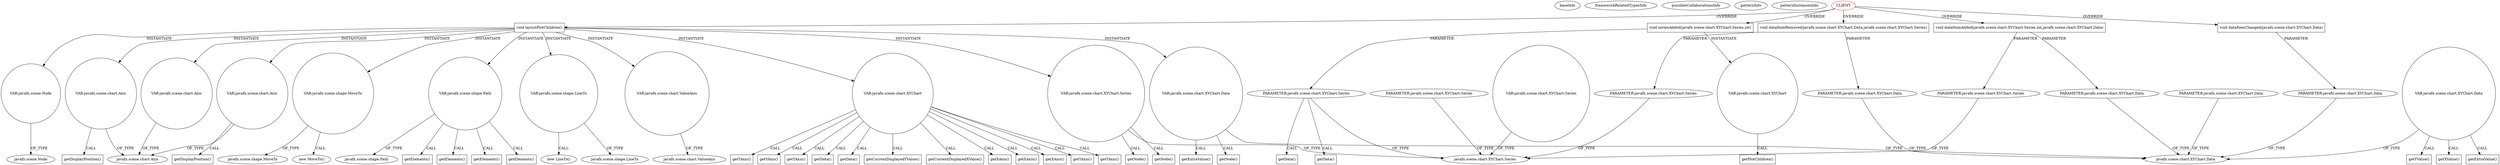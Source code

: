 digraph {
baseInfo[graphId=3697,category="pattern",isAnonymous=false,possibleRelation=false]
frameworkRelatedTypesInfo[]
possibleCollaborationsInfo[]
patternInfo[frequency=2.0,patternRootClient=0]
patternInstancesInfo[0="LichuanLu-ShunUI-FX~/LichuanLu-ShunUI-FX/ShunUI-FX-master/src/view/chart/StackedBarChart.java~StackedBarChart~811",1="TomaszKorecki-InvestorAssistant~/TomaszKorecki-InvestorAssistant/InvestorAssistant-master/Investor's assistant/src/investor/charts/CandleChart.java~CandleStickChart~1473"]
310[label="javafx.scene.shape.MoveTo",vertexType="FRAMEWORK_CLASS_TYPE",isFrameworkType=false]
319[label="VAR:javafx.scene.shape.MoveTo",vertexType="VARIABLE_EXPRESION",isFrameworkType=false,shape=circle]
318[label="new MoveTo()",vertexType="CONSTRUCTOR_CALL",isFrameworkType=false]
206[label="void layoutPlotChildren()",vertexType="OVERRIDING_METHOD_DECLARATION",isFrameworkType=false,shape=box]
0[label="CLIENT",vertexType="ROOT_CLIENT_CLASS_DECLARATION",isFrameworkType=false,color=red]
223[label="VAR:javafx.scene.shape.Path",vertexType="VARIABLE_EXPRESION",isFrameworkType=false,shape=circle]
12[label="void dataItemAdded(javafx.scene.chart.XYChart.Series,int,javafx.scene.chart.XYChart.Data)",vertexType="OVERRIDING_METHOD_DECLARATION",isFrameworkType=false,shape=box]
13[label="PARAMETER:javafx.scene.chart.XYChart.Series",vertexType="PARAMETER_DECLARATION",isFrameworkType=false]
77[label="void seriesAdded(javafx.scene.chart.XYChart.Series,int)",vertexType="OVERRIDING_METHOD_DECLARATION",isFrameworkType=false,shape=box]
78[label="PARAMETER:javafx.scene.chart.XYChart.Series",vertexType="PARAMETER_DECLARATION",isFrameworkType=false]
83[label="getData()",vertexType="INSIDE_CALL",isFrameworkType=false,shape=box]
81[label="getData()",vertexType="INSIDE_CALL",isFrameworkType=false,shape=box]
29[label="void dataItemRemoved(javafx.scene.chart.XYChart.Data,javafx.scene.chart.XYChart.Series)",vertexType="OVERRIDING_METHOD_DECLARATION",isFrameworkType=false,shape=box]
32[label="PARAMETER:javafx.scene.chart.XYChart.Series",vertexType="PARAMETER_DECLARATION",isFrameworkType=false]
97[label="javafx.scene.shape.Path",vertexType="FRAMEWORK_CLASS_TYPE",isFrameworkType=false]
30[label="PARAMETER:javafx.scene.chart.XYChart.Data",vertexType="PARAMETER_DECLARATION",isFrameworkType=false]
314[label="VAR:javafx.scene.shape.LineTo",vertexType="VARIABLE_EXPRESION",isFrameworkType=false,shape=circle]
313[label="new LineTo()",vertexType="CONSTRUCTOR_CALL",isFrameworkType=false]
315[label="javafx.scene.shape.LineTo",vertexType="FRAMEWORK_CLASS_TYPE",isFrameworkType=false]
15[label="PARAMETER:javafx.scene.chart.XYChart.Data",vertexType="PARAMETER_DECLARATION",isFrameworkType=false]
317[label="getElements()",vertexType="INSIDE_CALL",isFrameworkType=false,shape=box]
307[label="getElements()",vertexType="INSIDE_CALL",isFrameworkType=false,shape=box]
312[label="getElements()",vertexType="INSIDE_CALL",isFrameworkType=false,shape=box]
322[label="getElements()",vertexType="INSIDE_CALL",isFrameworkType=false,shape=box]
210[label="VAR:javafx.scene.chart.ValueAxis",vertexType="VARIABLE_EXPRESION",isFrameworkType=false,shape=circle]
11[label="javafx.scene.chart.ValueAxis",vertexType="FRAMEWORK_CLASS_TYPE",isFrameworkType=false]
14[label="javafx.scene.chart.XYChart.Series",vertexType="FRAMEWORK_CLASS_TYPE",isFrameworkType=false]
529[label="PARAMETER:javafx.scene.chart.XYChart.Series",vertexType="PARAMETER_DECLARATION",isFrameworkType=false]
340[label="VAR:javafx.scene.chart.XYChart.Series",vertexType="VARIABLE_EXPRESION",isFrameworkType=false,shape=circle]
92[label="VAR:javafx.scene.chart.XYChart",vertexType="VARIABLE_EXPRESION",isFrameworkType=false,shape=circle]
93[label="getPlotChildren()",vertexType="INSIDE_CALL",isFrameworkType=false,shape=box]
213[label="VAR:javafx.scene.chart.XYChart",vertexType="VARIABLE_EXPRESION",isFrameworkType=false,shape=circle]
305[label="getYAxis()",vertexType="INSIDE_CALL",isFrameworkType=false,shape=box]
260[label="getYAxis()",vertexType="INSIDE_CALL",isFrameworkType=false,shape=box]
241[label="getYAxis()",vertexType="INSIDE_CALL",isFrameworkType=false,shape=box]
300[label="getYAxis()",vertexType="INSIDE_CALL",isFrameworkType=false,shape=box]
267[label="getYAxis()",vertexType="INSIDE_CALL",isFrameworkType=false,shape=box]
214[label="getData()",vertexType="INSIDE_CALL",isFrameworkType=false,shape=box]
217[label="getData()",vertexType="INSIDE_CALL",isFrameworkType=false,shape=box]
218[label="VAR:javafx.scene.chart.XYChart.Series",vertexType="VARIABLE_EXPRESION",isFrameworkType=false,shape=circle]
55[label="void dataItemChanged(javafx.scene.chart.XYChart.Data)",vertexType="OVERRIDING_METHOD_DECLARATION",isFrameworkType=false,shape=box]
56[label="PARAMETER:javafx.scene.chart.XYChart.Data",vertexType="PARAMETER_DECLARATION",isFrameworkType=false]
269[label="getCurrentDisplayedYValue()",vertexType="INSIDE_CALL",isFrameworkType=false,shape=box]
244[label="VAR:javafx.scene.chart.XYChart.Data",vertexType="VARIABLE_EXPRESION",isFrameworkType=false,shape=circle]
248[label="getExtraValue()",vertexType="INSIDE_CALL",isFrameworkType=false,shape=box]
255[label="getCurrentDisplayedXValue()",vertexType="INSIDE_CALL",isFrameworkType=false,shape=box]
277[label="VAR:javafx.scene.Node",vertexType="VARIABLE_EXPRESION",isFrameworkType=false,shape=circle]
69[label="javafx.scene.Node",vertexType="FRAMEWORK_CLASS_TYPE",isFrameworkType=false]
16[label="javafx.scene.chart.XYChart.Data",vertexType="FRAMEWORK_CLASS_TYPE",isFrameworkType=false]
525[label="PARAMETER:javafx.scene.chart.XYChart.Data",vertexType="PARAMETER_DECLARATION",isFrameworkType=false]
184[label="VAR:javafx.scene.chart.XYChart.Data",vertexType="VARIABLE_EXPRESION",isFrameworkType=false,shape=circle]
203[label="getExtraValue()",vertexType="INSIDE_CALL",isFrameworkType=false,shape=box]
201[label="getYValue()",vertexType="INSIDE_CALL",isFrameworkType=false,shape=box]
185[label="getXValue()",vertexType="INSIDE_CALL",isFrameworkType=false,shape=box]
219[label="getNode()",vertexType="INSIDE_CALL",isFrameworkType=false,shape=box]
222[label="getNode()",vertexType="INSIDE_CALL",isFrameworkType=false,shape=box]
245[label="getNode()",vertexType="INSIDE_CALL",isFrameworkType=false,shape=box]
234[label="getXAxis()",vertexType="INSIDE_CALL",isFrameworkType=false,shape=box]
274[label="getXAxis()",vertexType="INSIDE_CALL",isFrameworkType=false,shape=box]
253[label="getXAxis()",vertexType="INSIDE_CALL",isFrameworkType=false,shape=box]
270[label="VAR:javafx.scene.chart.Axis",vertexType="VARIABLE_EXPRESION",isFrameworkType=false,shape=circle]
271[label="getDisplayPosition()",vertexType="INSIDE_CALL",isFrameworkType=false,shape=box]
174[label="javafx.scene.chart.Axis",vertexType="FRAMEWORK_CLASS_TYPE",isFrameworkType=false]
296[label="VAR:javafx.scene.chart.Axis",vertexType="VARIABLE_EXPRESION",isFrameworkType=false,shape=circle]
297[label="getDisplayPosition()",vertexType="INSIDE_CALL",isFrameworkType=false,shape=box]
263[label="VAR:javafx.scene.chart.Axis",vertexType="VARIABLE_EXPRESION",isFrameworkType=false,shape=circle]
206->319[label="INSTANTIATE"]
244->248[label="CALL"]
12->15[label="PARAMETER"]
296->297[label="CALL"]
206->218[label="INSTANTIATE"]
525->16[label="OF_TYPE"]
218->14[label="OF_TYPE"]
213->214[label="CALL"]
213->260[label="CALL"]
223->312[label="CALL"]
77->78[label="PARAMETER"]
213->267[label="CALL"]
32->14[label="OF_TYPE"]
213->255[label="CALL"]
213->241[label="CALL"]
15->16[label="OF_TYPE"]
184->201[label="CALL"]
319->310[label="OF_TYPE"]
30->16[label="OF_TYPE"]
213->269[label="CALL"]
184->16[label="OF_TYPE"]
529->14[label="OF_TYPE"]
206->263[label="INSTANTIATE"]
218->219[label="CALL"]
12->13[label="PARAMETER"]
213->274[label="CALL"]
206->277[label="INSTANTIATE"]
78->14[label="OF_TYPE"]
210->11[label="OF_TYPE"]
263->174[label="OF_TYPE"]
0->77[label="OVERRIDE"]
184->203[label="CALL"]
206->296[label="INSTANTIATE"]
213->234[label="CALL"]
206->210[label="INSTANTIATE"]
78->81[label="CALL"]
56->16[label="OF_TYPE"]
223->307[label="CALL"]
223->97[label="OF_TYPE"]
244->245[label="CALL"]
244->16[label="OF_TYPE"]
78->83[label="CALL"]
314->313[label="CALL"]
296->174[label="OF_TYPE"]
184->185[label="CALL"]
29->32[label="PARAMETER"]
92->93[label="CALL"]
319->318[label="CALL"]
206->244[label="INSTANTIATE"]
0->12[label="OVERRIDE"]
218->222[label="CALL"]
223->317[label="CALL"]
0->29[label="OVERRIDE"]
213->253[label="CALL"]
314->315[label="OF_TYPE"]
0->206[label="OVERRIDE"]
55->56[label="PARAMETER"]
77->92[label="INSTANTIATE"]
206->213[label="INSTANTIATE"]
206->314[label="INSTANTIATE"]
223->322[label="CALL"]
213->300[label="CALL"]
206->223[label="INSTANTIATE"]
0->55[label="OVERRIDE"]
213->217[label="CALL"]
13->14[label="OF_TYPE"]
213->305[label="CALL"]
340->14[label="OF_TYPE"]
277->69[label="OF_TYPE"]
206->270[label="INSTANTIATE"]
270->271[label="CALL"]
29->30[label="PARAMETER"]
270->174[label="OF_TYPE"]
}
